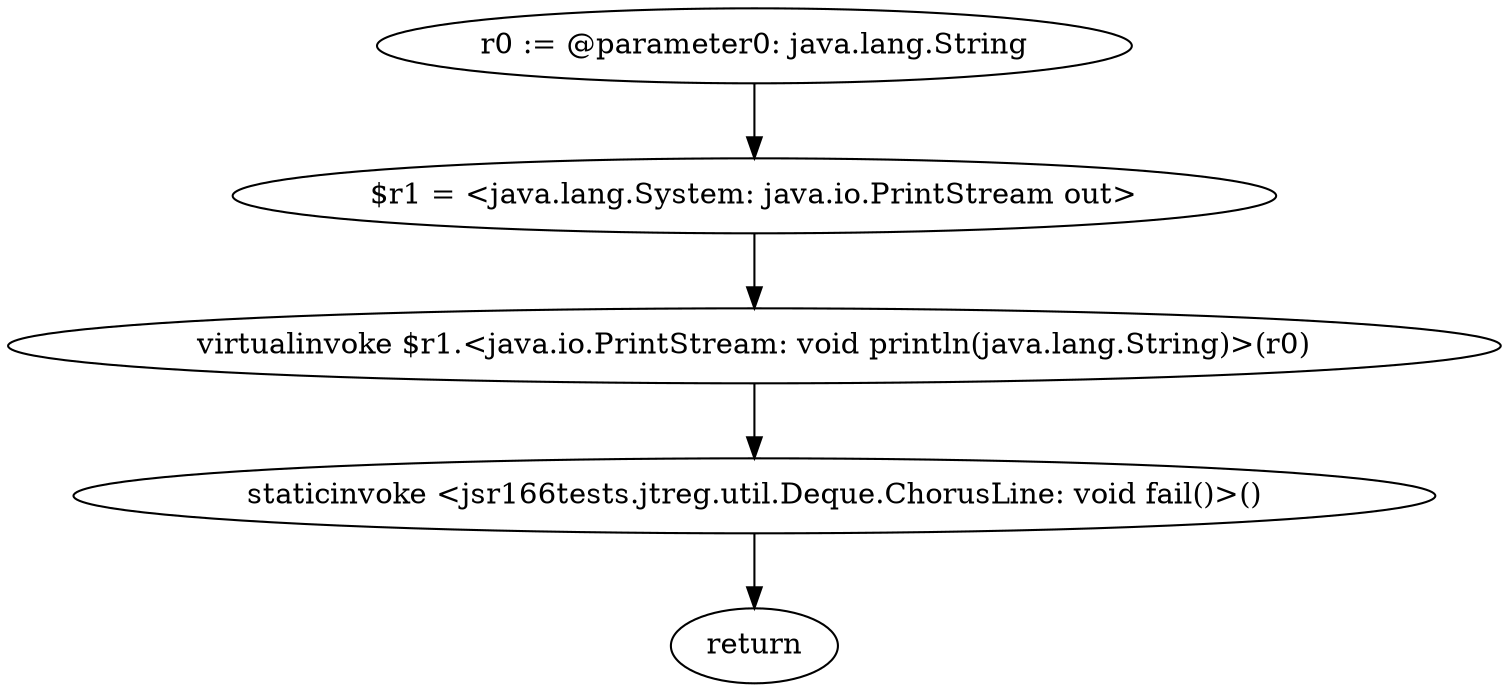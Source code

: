 digraph "unitGraph" {
    "r0 := @parameter0: java.lang.String"
    "$r1 = <java.lang.System: java.io.PrintStream out>"
    "virtualinvoke $r1.<java.io.PrintStream: void println(java.lang.String)>(r0)"
    "staticinvoke <jsr166tests.jtreg.util.Deque.ChorusLine: void fail()>()"
    "return"
    "r0 := @parameter0: java.lang.String"->"$r1 = <java.lang.System: java.io.PrintStream out>";
    "$r1 = <java.lang.System: java.io.PrintStream out>"->"virtualinvoke $r1.<java.io.PrintStream: void println(java.lang.String)>(r0)";
    "virtualinvoke $r1.<java.io.PrintStream: void println(java.lang.String)>(r0)"->"staticinvoke <jsr166tests.jtreg.util.Deque.ChorusLine: void fail()>()";
    "staticinvoke <jsr166tests.jtreg.util.Deque.ChorusLine: void fail()>()"->"return";
}
